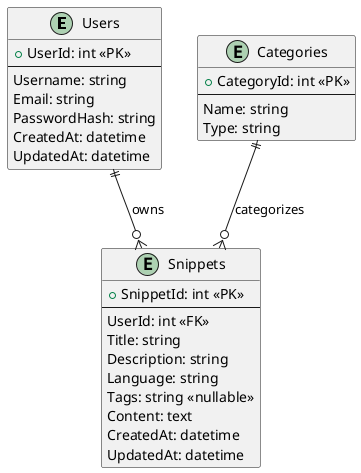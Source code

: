 @startuml

entity Users {
  +UserId: int <<PK>>
  --
  Username: string
  Email: string
  PasswordHash: string
  CreatedAt: datetime
  UpdatedAt: datetime
}

entity Snippets {
  +SnippetId: int <<PK>>
  --
  UserId: int <<FK>>
  Title: string
  Description: string
  Language: string
  Tags: string <<nullable>>
  Content: text
  CreatedAt: datetime
  UpdatedAt: datetime
}

entity Categories {
  +CategoryId: int <<PK>>
  --
  Name: string
  Type: string
}

Users ||--o{ Snippets : owns
Categories ||--o{ Snippets : categorizes

@enduml